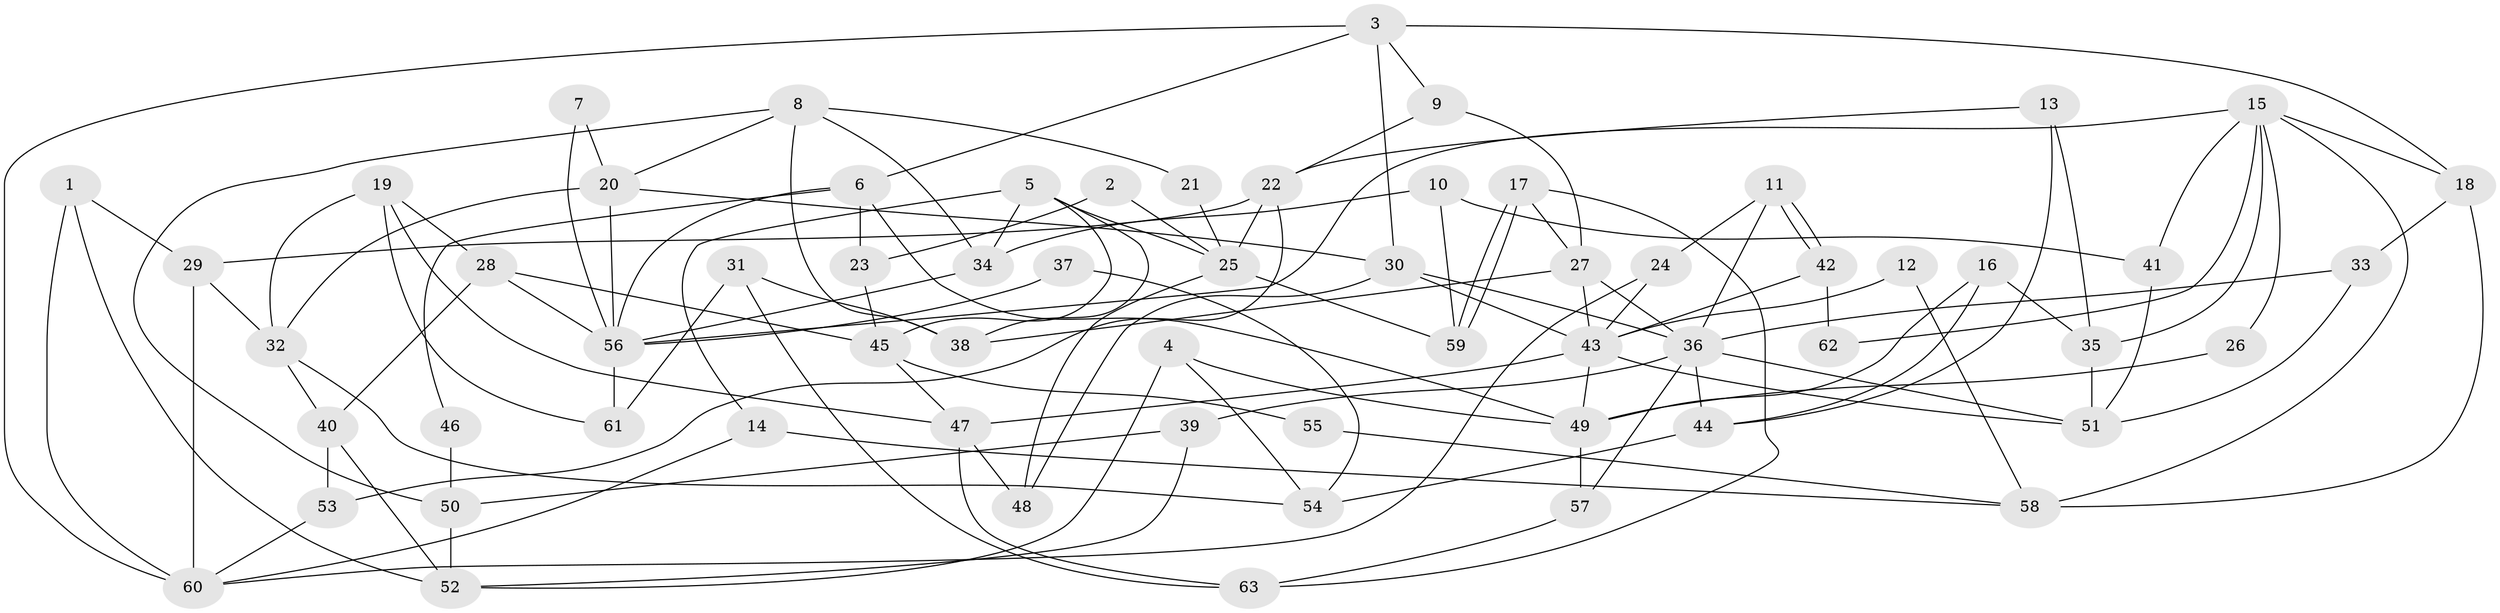 // coarse degree distribution, {4: 0.21621621621621623, 6: 0.1891891891891892, 7: 0.13513513513513514, 10: 0.08108108108108109, 5: 0.16216216216216217, 3: 0.13513513513513514, 2: 0.08108108108108109}
// Generated by graph-tools (version 1.1) at 2025/42/03/06/25 10:42:00]
// undirected, 63 vertices, 126 edges
graph export_dot {
graph [start="1"]
  node [color=gray90,style=filled];
  1;
  2;
  3;
  4;
  5;
  6;
  7;
  8;
  9;
  10;
  11;
  12;
  13;
  14;
  15;
  16;
  17;
  18;
  19;
  20;
  21;
  22;
  23;
  24;
  25;
  26;
  27;
  28;
  29;
  30;
  31;
  32;
  33;
  34;
  35;
  36;
  37;
  38;
  39;
  40;
  41;
  42;
  43;
  44;
  45;
  46;
  47;
  48;
  49;
  50;
  51;
  52;
  53;
  54;
  55;
  56;
  57;
  58;
  59;
  60;
  61;
  62;
  63;
  1 -- 29;
  1 -- 52;
  1 -- 60;
  2 -- 23;
  2 -- 25;
  3 -- 9;
  3 -- 18;
  3 -- 6;
  3 -- 30;
  3 -- 60;
  4 -- 52;
  4 -- 54;
  4 -- 49;
  5 -- 14;
  5 -- 45;
  5 -- 25;
  5 -- 34;
  5 -- 38;
  6 -- 56;
  6 -- 23;
  6 -- 46;
  6 -- 49;
  7 -- 20;
  7 -- 56;
  8 -- 34;
  8 -- 38;
  8 -- 20;
  8 -- 21;
  8 -- 50;
  9 -- 22;
  9 -- 27;
  10 -- 41;
  10 -- 59;
  10 -- 34;
  11 -- 36;
  11 -- 42;
  11 -- 42;
  11 -- 24;
  12 -- 58;
  12 -- 43;
  13 -- 35;
  13 -- 22;
  13 -- 44;
  14 -- 60;
  14 -- 58;
  15 -- 35;
  15 -- 56;
  15 -- 18;
  15 -- 26;
  15 -- 41;
  15 -- 58;
  15 -- 62;
  16 -- 44;
  16 -- 49;
  16 -- 35;
  17 -- 27;
  17 -- 59;
  17 -- 59;
  17 -- 63;
  18 -- 33;
  18 -- 58;
  19 -- 32;
  19 -- 47;
  19 -- 28;
  19 -- 61;
  20 -- 30;
  20 -- 32;
  20 -- 56;
  21 -- 25;
  22 -- 25;
  22 -- 53;
  22 -- 29;
  23 -- 45;
  24 -- 60;
  24 -- 43;
  25 -- 48;
  25 -- 59;
  26 -- 49;
  27 -- 43;
  27 -- 36;
  27 -- 38;
  28 -- 56;
  28 -- 40;
  28 -- 45;
  29 -- 60;
  29 -- 32;
  30 -- 43;
  30 -- 36;
  30 -- 48;
  31 -- 61;
  31 -- 38;
  31 -- 63;
  32 -- 40;
  32 -- 54;
  33 -- 51;
  33 -- 36;
  34 -- 56;
  35 -- 51;
  36 -- 57;
  36 -- 39;
  36 -- 44;
  36 -- 51;
  37 -- 56;
  37 -- 54;
  39 -- 52;
  39 -- 50;
  40 -- 52;
  40 -- 53;
  41 -- 51;
  42 -- 43;
  42 -- 62;
  43 -- 49;
  43 -- 47;
  43 -- 51;
  44 -- 54;
  45 -- 47;
  45 -- 55;
  46 -- 50;
  47 -- 63;
  47 -- 48;
  49 -- 57;
  50 -- 52;
  53 -- 60;
  55 -- 58;
  56 -- 61;
  57 -- 63;
}
